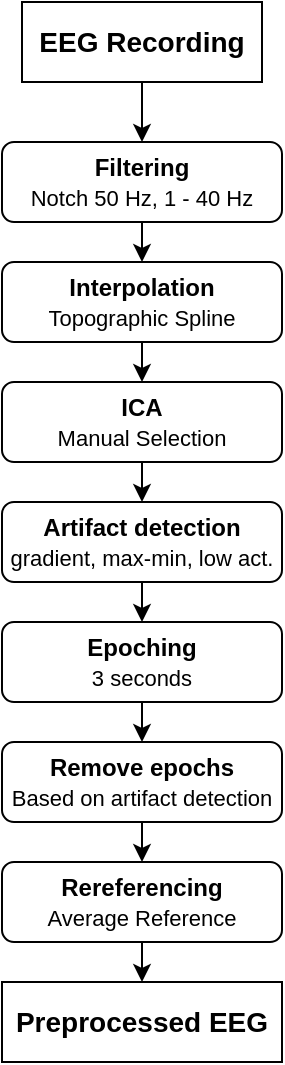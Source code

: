 <mxfile version="21.3.2" type="device">
  <diagram name="Page-1" id="tdHfhGkceOlnEOxhdrvR">
    <mxGraphModel dx="860" dy="366" grid="1" gridSize="10" guides="1" tooltips="1" connect="1" arrows="1" fold="1" page="1" pageScale="1" pageWidth="827" pageHeight="1169" math="0" shadow="0">
      <root>
        <mxCell id="0" />
        <mxCell id="1" parent="0" />
        <mxCell id="18uUIX6qp5ZnSjJOQlHz-3" style="edgeStyle=orthogonalEdgeStyle;rounded=0;orthogonalLoop=1;jettySize=auto;html=1;exitX=0.5;exitY=1;exitDx=0;exitDy=0;entryX=0.5;entryY=0;entryDx=0;entryDy=0;" edge="1" parent="1" source="n_QromgMuCSa9XtbqKkX-1" target="n_QromgMuCSa9XtbqKkX-2">
          <mxGeometry relative="1" as="geometry" />
        </mxCell>
        <mxCell id="n_QromgMuCSa9XtbqKkX-1" value="&lt;font style=&quot;font-size: 14px;&quot;&gt;&lt;b&gt;EEG Recording&lt;/b&gt;&lt;/font&gt;" style="rounded=0;whiteSpace=wrap;html=1;" parent="1" vertex="1">
          <mxGeometry x="60" y="60" width="120" height="40" as="geometry" />
        </mxCell>
        <mxCell id="18uUIX6qp5ZnSjJOQlHz-4" style="edgeStyle=orthogonalEdgeStyle;rounded=0;orthogonalLoop=1;jettySize=auto;html=1;exitX=0.5;exitY=1;exitDx=0;exitDy=0;entryX=0.5;entryY=0;entryDx=0;entryDy=0;" edge="1" parent="1" source="n_QromgMuCSa9XtbqKkX-2" target="n_QromgMuCSa9XtbqKkX-3">
          <mxGeometry relative="1" as="geometry" />
        </mxCell>
        <mxCell id="n_QromgMuCSa9XtbqKkX-2" value="&lt;b&gt;Filtering&lt;/b&gt;&lt;font style=&quot;font-size: 6px;&quot;&gt;&lt;br&gt;&lt;/font&gt;&lt;font style=&quot;font-size: 11px;&quot;&gt;Notch 50 Hz, 1 - 40 Hz&lt;/font&gt;" style="rounded=1;whiteSpace=wrap;html=1;" parent="1" vertex="1">
          <mxGeometry x="50" y="130" width="140" height="40" as="geometry" />
        </mxCell>
        <mxCell id="18uUIX6qp5ZnSjJOQlHz-6" style="edgeStyle=orthogonalEdgeStyle;rounded=0;orthogonalLoop=1;jettySize=auto;html=1;exitX=0.5;exitY=1;exitDx=0;exitDy=0;entryX=0.5;entryY=0;entryDx=0;entryDy=0;" edge="1" parent="1" source="n_QromgMuCSa9XtbqKkX-3" target="n_QromgMuCSa9XtbqKkX-4">
          <mxGeometry relative="1" as="geometry" />
        </mxCell>
        <mxCell id="n_QromgMuCSa9XtbqKkX-3" value="&lt;b&gt;Interpolation&lt;/b&gt;&lt;font style=&quot;font-size: 6px;&quot;&gt;&lt;br&gt;&lt;/font&gt;&lt;font style=&quot;font-size: 11px;&quot;&gt;Topographic Spline&lt;/font&gt;" style="rounded=1;whiteSpace=wrap;html=1;" parent="1" vertex="1">
          <mxGeometry x="50" y="190" width="140" height="40" as="geometry" />
        </mxCell>
        <mxCell id="18uUIX6qp5ZnSjJOQlHz-7" style="edgeStyle=orthogonalEdgeStyle;rounded=0;orthogonalLoop=1;jettySize=auto;html=1;exitX=0.5;exitY=1;exitDx=0;exitDy=0;entryX=0.5;entryY=0;entryDx=0;entryDy=0;" edge="1" parent="1" source="n_QromgMuCSa9XtbqKkX-4" target="n_QromgMuCSa9XtbqKkX-5">
          <mxGeometry relative="1" as="geometry" />
        </mxCell>
        <mxCell id="n_QromgMuCSa9XtbqKkX-4" value="&lt;b&gt;ICA&lt;/b&gt;&lt;font style=&quot;font-size: 6px;&quot;&gt;&lt;br&gt;&lt;/font&gt;&lt;font style=&quot;font-size: 11px;&quot;&gt;Manual Selection&lt;/font&gt;" style="rounded=1;whiteSpace=wrap;html=1;" parent="1" vertex="1">
          <mxGeometry x="50" y="250" width="140" height="40" as="geometry" />
        </mxCell>
        <mxCell id="18uUIX6qp5ZnSjJOQlHz-8" style="edgeStyle=orthogonalEdgeStyle;rounded=0;orthogonalLoop=1;jettySize=auto;html=1;exitX=0.5;exitY=1;exitDx=0;exitDy=0;entryX=0.5;entryY=0;entryDx=0;entryDy=0;" edge="1" parent="1" source="n_QromgMuCSa9XtbqKkX-5" target="n_QromgMuCSa9XtbqKkX-6">
          <mxGeometry relative="1" as="geometry" />
        </mxCell>
        <mxCell id="n_QromgMuCSa9XtbqKkX-5" value="&lt;b&gt;Artifact detection&lt;/b&gt;&lt;font style=&quot;font-size: 6px;&quot;&gt;&lt;br&gt;&lt;/font&gt;&lt;font style=&quot;font-size: 11px;&quot;&gt;gradient, max-min, low act.&lt;/font&gt;" style="rounded=1;whiteSpace=wrap;html=1;" parent="1" vertex="1">
          <mxGeometry x="50" y="310" width="140" height="40" as="geometry" />
        </mxCell>
        <mxCell id="18uUIX6qp5ZnSjJOQlHz-9" style="edgeStyle=orthogonalEdgeStyle;rounded=0;orthogonalLoop=1;jettySize=auto;html=1;exitX=0.5;exitY=1;exitDx=0;exitDy=0;entryX=0.5;entryY=0;entryDx=0;entryDy=0;" edge="1" parent="1" source="n_QromgMuCSa9XtbqKkX-6" target="n_QromgMuCSa9XtbqKkX-7">
          <mxGeometry relative="1" as="geometry" />
        </mxCell>
        <mxCell id="n_QromgMuCSa9XtbqKkX-6" value="&lt;b&gt;Epoching&lt;/b&gt;&lt;font style=&quot;font-size: 6px;&quot;&gt;&lt;br&gt;&lt;/font&gt;&lt;font style=&quot;font-size: 11px;&quot;&gt;3 seconds&lt;/font&gt;" style="rounded=1;whiteSpace=wrap;html=1;" parent="1" vertex="1">
          <mxGeometry x="50" y="370" width="140" height="40" as="geometry" />
        </mxCell>
        <mxCell id="18uUIX6qp5ZnSjJOQlHz-10" style="edgeStyle=orthogonalEdgeStyle;rounded=0;orthogonalLoop=1;jettySize=auto;html=1;exitX=0.5;exitY=1;exitDx=0;exitDy=0;entryX=0.5;entryY=0;entryDx=0;entryDy=0;" edge="1" parent="1" source="n_QromgMuCSa9XtbqKkX-7" target="n_QromgMuCSa9XtbqKkX-8">
          <mxGeometry relative="1" as="geometry" />
        </mxCell>
        <mxCell id="n_QromgMuCSa9XtbqKkX-7" value="&lt;b&gt;Remove epochs&lt;/b&gt;&lt;font style=&quot;font-size: 6px;&quot;&gt;&lt;br&gt;&lt;/font&gt;&lt;font style=&quot;font-size: 11px;&quot;&gt;Based on artifact detection&lt;/font&gt;" style="rounded=1;whiteSpace=wrap;html=1;" parent="1" vertex="1">
          <mxGeometry x="50" y="430" width="140" height="40" as="geometry" />
        </mxCell>
        <mxCell id="18uUIX6qp5ZnSjJOQlHz-12" style="edgeStyle=orthogonalEdgeStyle;rounded=0;orthogonalLoop=1;jettySize=auto;html=1;exitX=0.5;exitY=1;exitDx=0;exitDy=0;entryX=0.5;entryY=0;entryDx=0;entryDy=0;" edge="1" parent="1" source="n_QromgMuCSa9XtbqKkX-8">
          <mxGeometry relative="1" as="geometry">
            <mxPoint x="120" y="550" as="targetPoint" />
          </mxGeometry>
        </mxCell>
        <mxCell id="n_QromgMuCSa9XtbqKkX-8" value="&lt;b&gt;Rereferencing&lt;/b&gt;&lt;font style=&quot;font-size: 6px;&quot;&gt;&lt;br&gt;&lt;/font&gt;&lt;font style=&quot;font-size: 11px;&quot;&gt;Average Reference&lt;/font&gt;" style="rounded=1;whiteSpace=wrap;html=1;" parent="1" vertex="1">
          <mxGeometry x="50" y="490" width="140" height="40" as="geometry" />
        </mxCell>
        <mxCell id="18uUIX6qp5ZnSjJOQlHz-13" value="&lt;font style=&quot;font-size: 14px;&quot;&gt;&lt;b&gt;Preprocessed EEG&lt;/b&gt;&lt;/font&gt;" style="rounded=0;whiteSpace=wrap;html=1;" vertex="1" parent="1">
          <mxGeometry x="50" y="550" width="140" height="40" as="geometry" />
        </mxCell>
      </root>
    </mxGraphModel>
  </diagram>
</mxfile>
